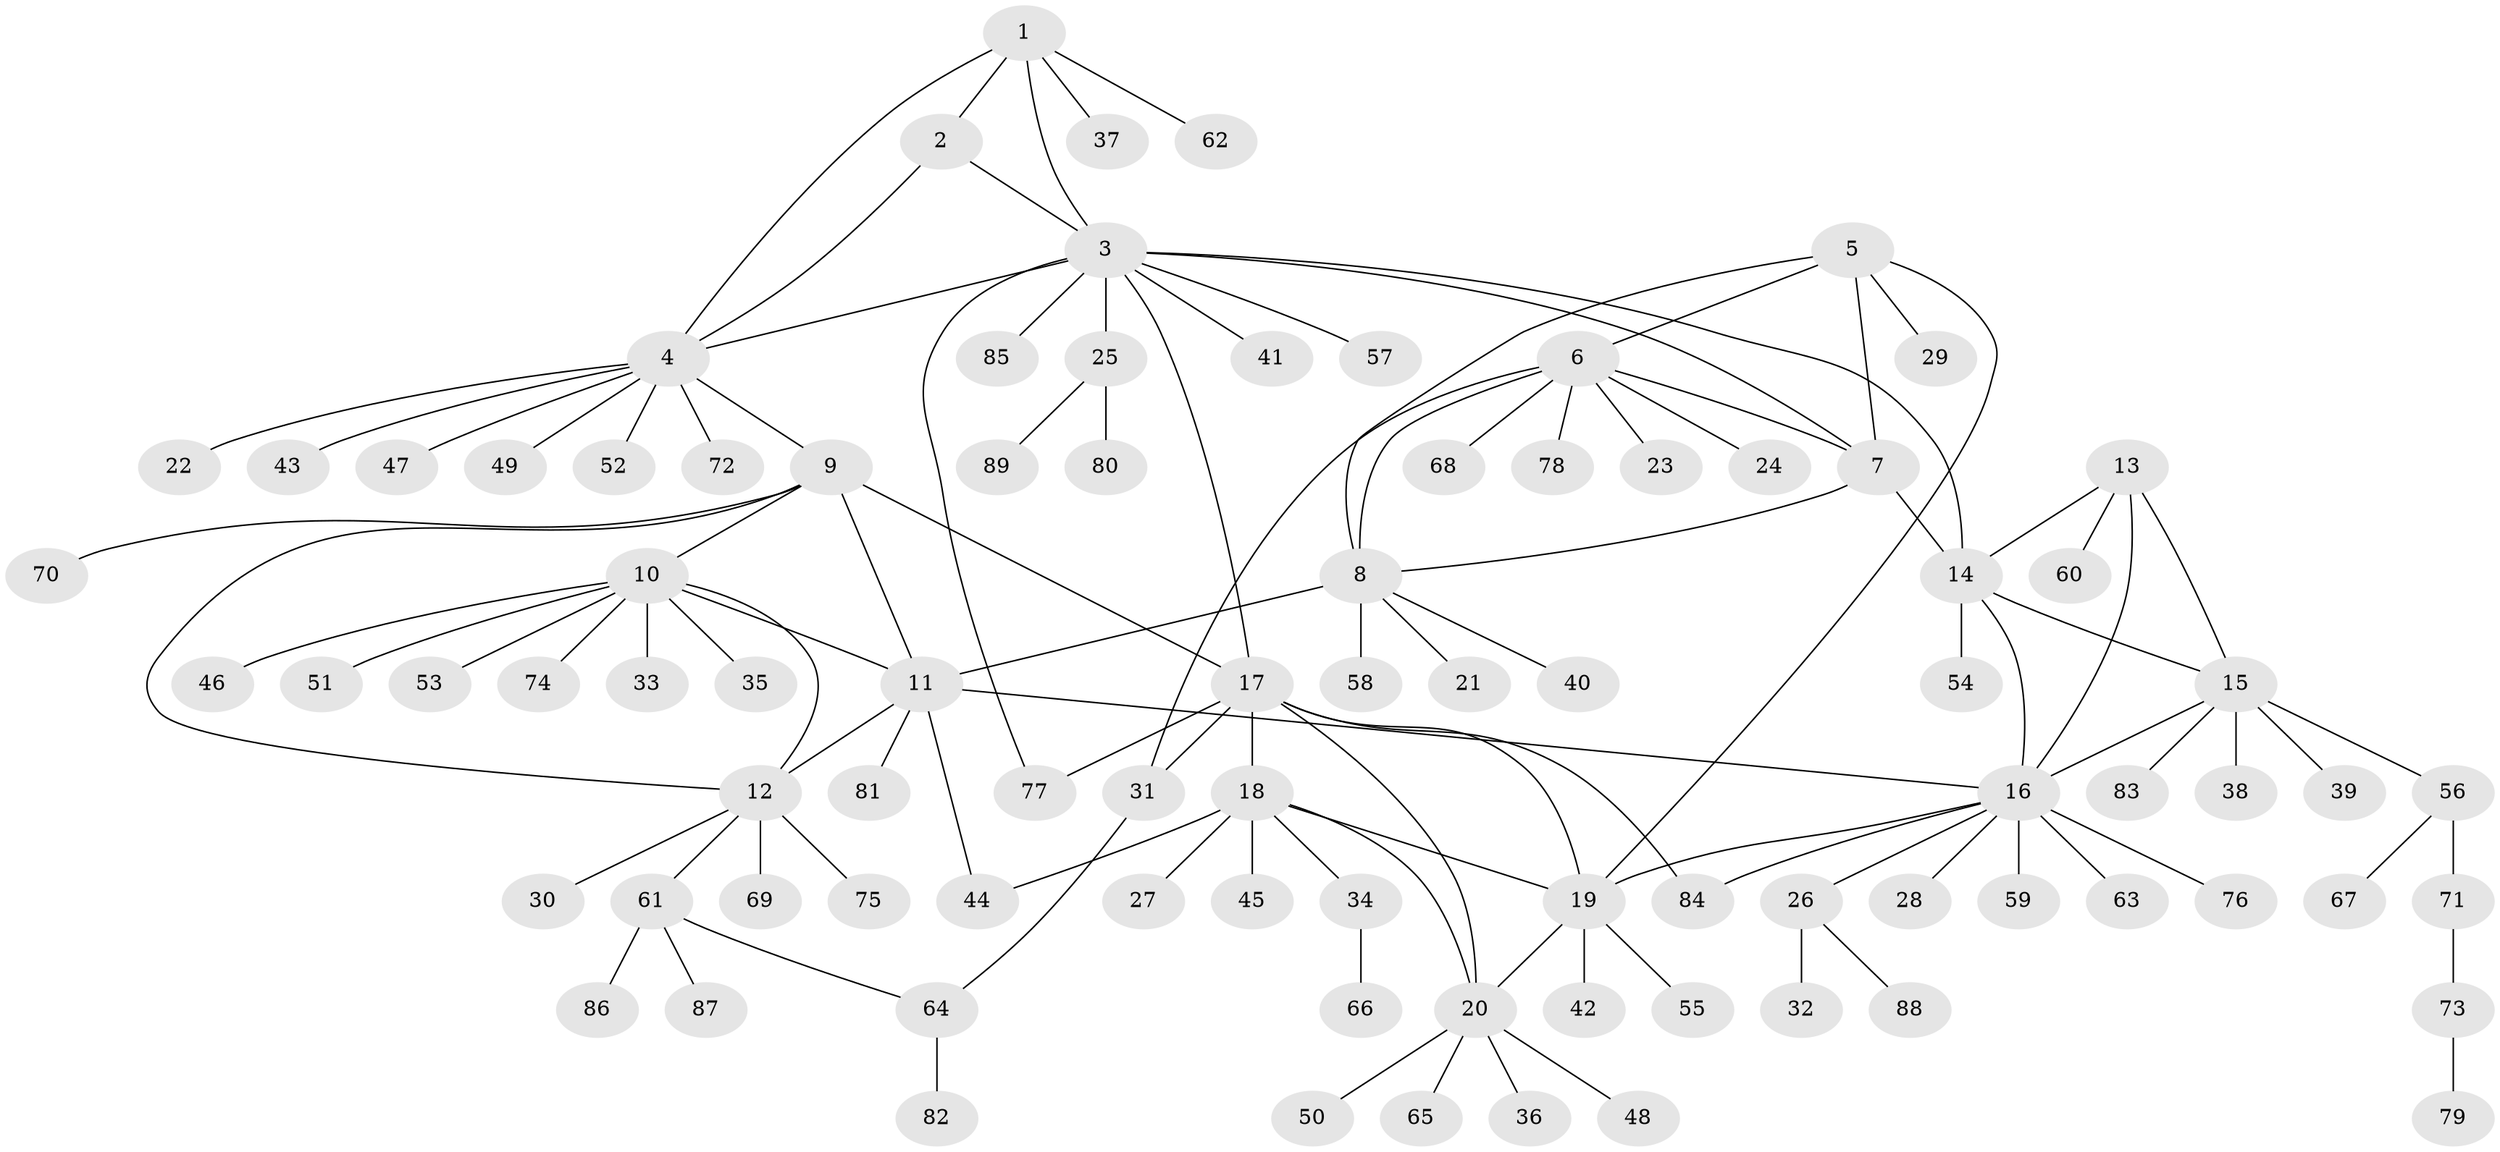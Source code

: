 // Generated by graph-tools (version 1.1) at 2025/50/03/09/25 03:50:31]
// undirected, 89 vertices, 114 edges
graph export_dot {
graph [start="1"]
  node [color=gray90,style=filled];
  1;
  2;
  3;
  4;
  5;
  6;
  7;
  8;
  9;
  10;
  11;
  12;
  13;
  14;
  15;
  16;
  17;
  18;
  19;
  20;
  21;
  22;
  23;
  24;
  25;
  26;
  27;
  28;
  29;
  30;
  31;
  32;
  33;
  34;
  35;
  36;
  37;
  38;
  39;
  40;
  41;
  42;
  43;
  44;
  45;
  46;
  47;
  48;
  49;
  50;
  51;
  52;
  53;
  54;
  55;
  56;
  57;
  58;
  59;
  60;
  61;
  62;
  63;
  64;
  65;
  66;
  67;
  68;
  69;
  70;
  71;
  72;
  73;
  74;
  75;
  76;
  77;
  78;
  79;
  80;
  81;
  82;
  83;
  84;
  85;
  86;
  87;
  88;
  89;
  1 -- 2;
  1 -- 3;
  1 -- 4;
  1 -- 37;
  1 -- 62;
  2 -- 3;
  2 -- 4;
  3 -- 4;
  3 -- 7;
  3 -- 14;
  3 -- 17;
  3 -- 25;
  3 -- 41;
  3 -- 57;
  3 -- 77;
  3 -- 85;
  4 -- 9;
  4 -- 22;
  4 -- 43;
  4 -- 47;
  4 -- 49;
  4 -- 52;
  4 -- 72;
  5 -- 6;
  5 -- 7;
  5 -- 8;
  5 -- 19;
  5 -- 29;
  6 -- 7;
  6 -- 8;
  6 -- 23;
  6 -- 24;
  6 -- 31;
  6 -- 68;
  6 -- 78;
  7 -- 8;
  7 -- 14;
  8 -- 11;
  8 -- 21;
  8 -- 40;
  8 -- 58;
  9 -- 10;
  9 -- 11;
  9 -- 12;
  9 -- 17;
  9 -- 70;
  10 -- 11;
  10 -- 12;
  10 -- 33;
  10 -- 35;
  10 -- 46;
  10 -- 51;
  10 -- 53;
  10 -- 74;
  11 -- 12;
  11 -- 16;
  11 -- 44;
  11 -- 81;
  12 -- 30;
  12 -- 61;
  12 -- 69;
  12 -- 75;
  13 -- 14;
  13 -- 15;
  13 -- 16;
  13 -- 60;
  14 -- 15;
  14 -- 16;
  14 -- 54;
  15 -- 16;
  15 -- 38;
  15 -- 39;
  15 -- 56;
  15 -- 83;
  16 -- 19;
  16 -- 26;
  16 -- 28;
  16 -- 59;
  16 -- 63;
  16 -- 76;
  16 -- 84;
  17 -- 18;
  17 -- 19;
  17 -- 20;
  17 -- 31;
  17 -- 77;
  17 -- 84;
  18 -- 19;
  18 -- 20;
  18 -- 27;
  18 -- 34;
  18 -- 44;
  18 -- 45;
  19 -- 20;
  19 -- 42;
  19 -- 55;
  20 -- 36;
  20 -- 48;
  20 -- 50;
  20 -- 65;
  25 -- 80;
  25 -- 89;
  26 -- 32;
  26 -- 88;
  31 -- 64;
  34 -- 66;
  56 -- 67;
  56 -- 71;
  61 -- 64;
  61 -- 86;
  61 -- 87;
  64 -- 82;
  71 -- 73;
  73 -- 79;
}
